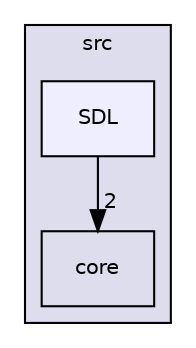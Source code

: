 digraph "src/SDL" {
  compound=true
  node [ fontsize="10", fontname="Helvetica"];
  edge [ labelfontsize="10", labelfontname="Helvetica"];
  subgraph clusterdir_68267d1309a1af8e8297ef4c3efbcdba {
    graph [ bgcolor="#ddddee", pencolor="black", label="src" fontname="Helvetica", fontsize="10", URL="dir_68267d1309a1af8e8297ef4c3efbcdba.html"]
  dir_aebb8dcc11953d78e620bbef0b9e2183 [shape=box label="core" URL="dir_aebb8dcc11953d78e620bbef0b9e2183.html"];
  dir_e3d0bbeedf28d39de944359c0c61b1dd [shape=box, label="SDL", style="filled", fillcolor="#eeeeff", pencolor="black", URL="dir_e3d0bbeedf28d39de944359c0c61b1dd.html"];
  }
  dir_e3d0bbeedf28d39de944359c0c61b1dd->dir_aebb8dcc11953d78e620bbef0b9e2183 [headlabel="2", labeldistance=1.5 headhref="dir_000002_000001.html"];
}
